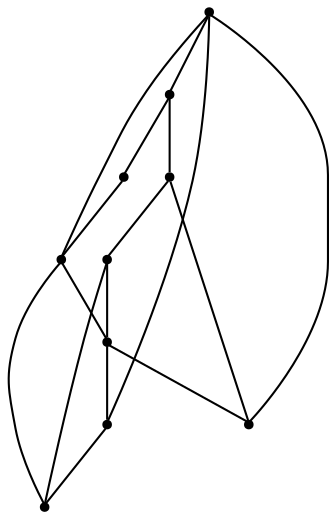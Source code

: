 graph {
  node [shape=point,comment="{\"directed\":false,\"doi\":\"10.1007/978-3-540-24595-7_39\",\"figure\":\"1 (1)\"}"]

  v0 [pos="659.0809206940407,1265.7125027974444"]
  v1 [pos="633.4511627906977,1301.0874938964841"]
  v2 [pos="549.810590025436,1345.3375371297197"]
  v3 [pos="819.4857648982559,1288.3375040690103"]
  v4 [pos="687.5862395530523,1456.5874926249185"]
  v5 [pos="447.54157885174413,1327.7125231424966"]
  v6 [pos="378.6537699854651,1258.8374964396155"]
  v7 [pos="366.77655909338665,1223.337478637695"]
  v8 [pos="288.1369276889535,1401.462478637695"]
  v9 [pos="206.4967410065407,1201.7125320434568"]

  v9 -- v5 [id="-2",pos="206.4967410065407,1201.7125320434568 447.54157885174413,1327.7125231424966 447.54157885174413,1327.7125231424966 447.54157885174413,1327.7125231424966"]
  v5 -- v4 [id="-3",pos="447.54157885174413,1327.7125231424966 687.5862395530523,1456.5874926249185 687.5862395530523,1456.5874926249185 687.5862395530523,1456.5874926249185"]
  v9 -- v1 [id="-5",pos="206.4967410065407,1201.7125320434568 633.4511627906977,1301.0874938964841 633.4511627906977,1301.0874938964841 633.4511627906977,1301.0874938964841"]
  v9 -- v7 [id="-6",pos="206.4967410065407,1201.7125320434568 366.77655909338665,1223.337478637695 366.77655909338665,1223.337478637695 366.77655909338665,1223.337478637695"]
  v7 -- v0 [id="-7",pos="366.77655909338665,1223.337478637695 659.0809206940407,1265.7125027974444 659.0809206940407,1265.7125027974444 659.0809206940407,1265.7125027974444"]
  v0 -- v3 [id="-8",pos="659.0809206940407,1265.7125027974444 819.4857648982559,1288.3375040690103 819.4857648982559,1288.3375040690103 819.4857648982559,1288.3375040690103"]
  v3 -- v2 [id="-9",pos="819.4857648982559,1288.3375040690103 549.810590025436,1345.3375371297197 549.810590025436,1345.3375371297197 549.810590025436,1345.3375371297197"]
  v2 -- v8 [id="-10",pos="549.810590025436,1345.3375371297197 288.1369276889535,1401.462478637695 288.1369276889535,1401.462478637695 288.1369276889535,1401.462478637695"]
  v9 -- v8 [id="-13",pos="206.4967410065407,1201.7125320434568 209.5012109026029,1278.5222648675365 239.85970109388433,1348.2708571122494 288.1369276889535,1401.462478637695"]
  v8 -- v4 [id="-14",pos="288.1369276889535,1401.462478637695 345.7685762133557,1464.8956447662893 428.91370384990853,1504.754149119059 521.3136491642442,1504.754149119059 582.4769002442284,1504.754149119059 639.5853334939459,1487.2887100307116 687.5862395530523,1456.5874926249185"]
  v6 -- v5 [id="-16",pos="378.6537699854651,1258.8374964396155 394.0542483023702,1288.3853185658081 417.77774362066157,1313.0465217387514 447.54157885174413,1327.7125231424966"]
  v5 -- v2 [id="-17",pos="447.54157885174413,1327.7125231424966 469.1574863144618,1340.6099693317974 494.4533327665502,1347.3458798726397 521.3136491642442,1347.3458798726397 531.0111993461443,1347.3458798726397 540.5049089835005,1346.4677883935174 549.810590025436,1345.3375371297197"]
  v7 -- v6 [id="-18",pos="366.77655909338665,1223.337478637695 370.05883833016145,1235.5374222357827 374.1693201228929,1247.3516558434656 378.6537699854651,1258.8374964396155"]
  v4 -- v3 [id="-20",pos="687.5862395530523,1456.5874926249185 749.6773128747924,1418.4737355665952 797.1088386607171,1359.0597931414864 819.4857648982559,1288.3375040690103"]
  v2 -- v1 [id="-21",pos="549.810590025436,1345.3375371297197 582.0185162575661,1338.8947753981124 610.8883360999819,1323.1384624833802 633.4511627906977,1301.0874938964841"]
  v1 -- v0 [id="-22",pos="633.4511627906977,1301.0874938964841 643.3431190579022,1290.4186760241041 652.1749727840609,1278.6657472799259 659.0809206940407,1265.7125027974444"]
}